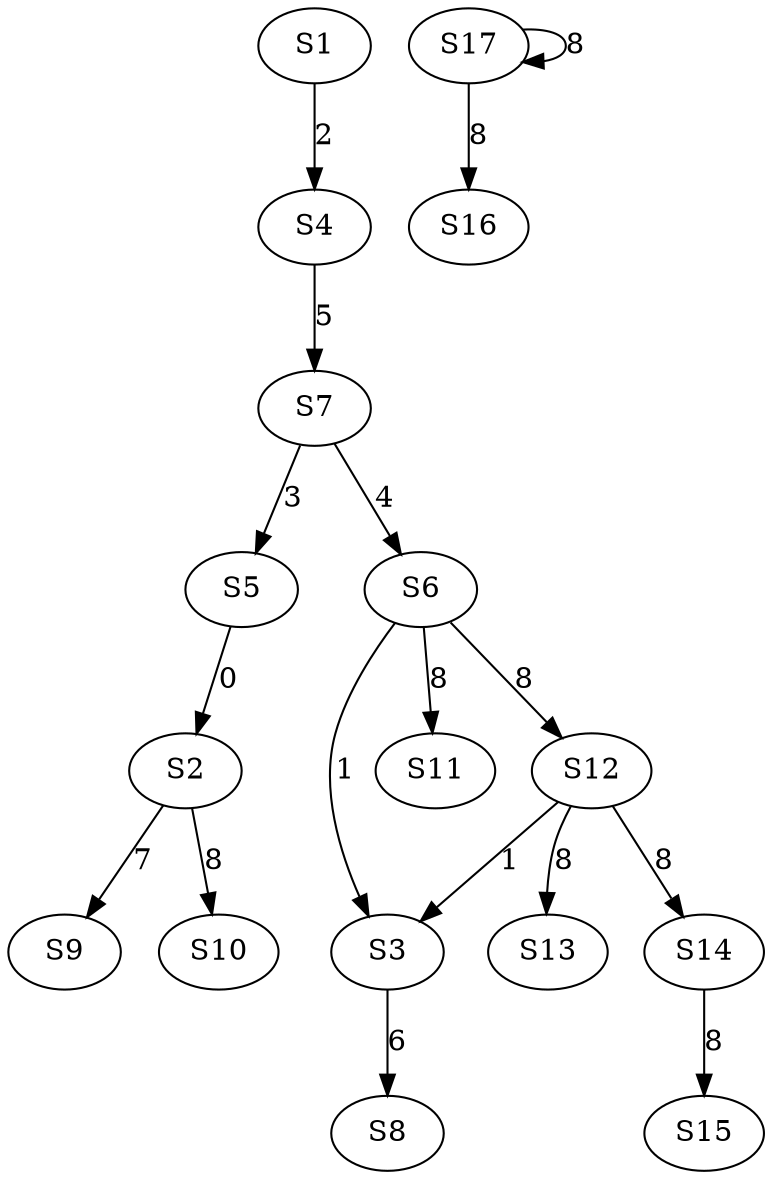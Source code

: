 strict digraph {
	S5 -> S2 [ label = 0 ];
	S6 -> S3 [ label = 1 ];
	S1 -> S4 [ label = 2 ];
	S7 -> S5 [ label = 3 ];
	S7 -> S6 [ label = 4 ];
	S4 -> S7 [ label = 5 ];
	S3 -> S8 [ label = 6 ];
	S2 -> S9 [ label = 7 ];
	S2 -> S10 [ label = 8 ];
	S6 -> S11 [ label = 8 ];
	S6 -> S12 [ label = 8 ];
	S12 -> S13 [ label = 8 ];
	S12 -> S14 [ label = 8 ];
	S14 -> S15 [ label = 8 ];
	S17 -> S16 [ label = 8 ];
	S17 -> S17 [ label = 8 ];
	S12 -> S3 [ label = 1 ];
}